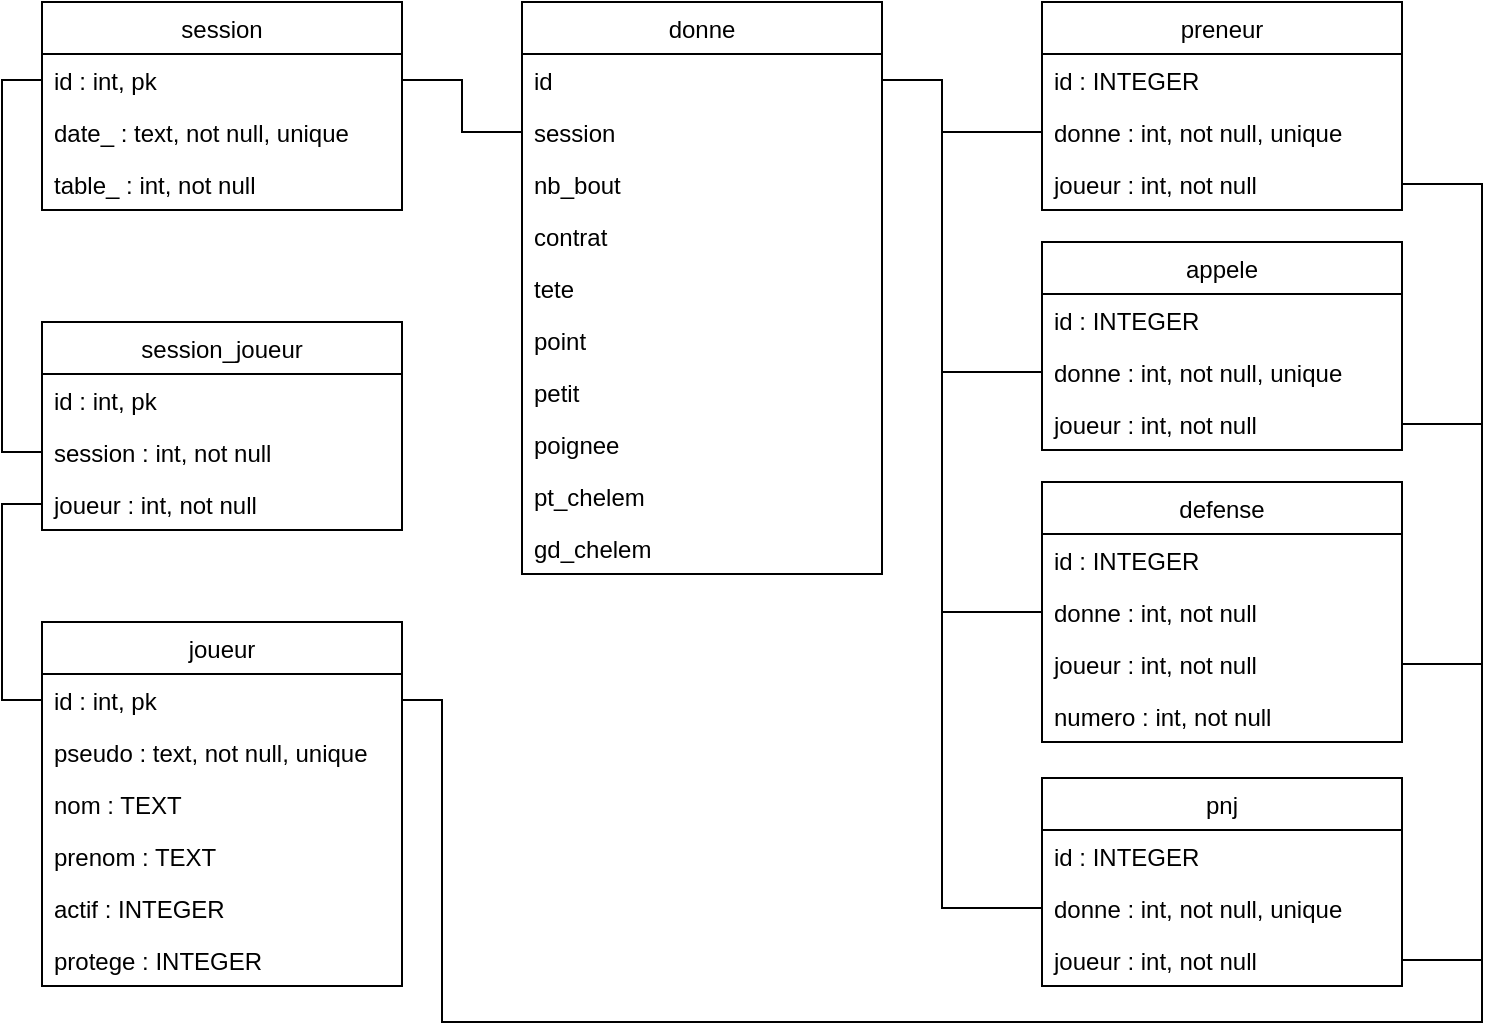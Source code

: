<mxfile version="17.1.0" type="github">
  <diagram name="Page-1" id="9f46799a-70d6-7492-0946-bef42562c5a5">
    <mxGraphModel dx="1422" dy="762" grid="1" gridSize="10" guides="1" tooltips="1" connect="1" arrows="1" fold="1" page="1" pageScale="1" pageWidth="1100" pageHeight="850" background="none" math="0" shadow="0">
      <root>
        <mxCell id="0" />
        <mxCell id="1" parent="0" />
        <mxCell id="dS_A8UG_13bQiKkwNJGA-1" value="session" style="swimlane;fontStyle=0;childLayout=stackLayout;horizontal=1;startSize=26;fillColor=none;horizontalStack=0;resizeParent=1;resizeParentMax=0;resizeLast=0;collapsible=1;marginBottom=0;" vertex="1" parent="1">
          <mxGeometry x="160" y="100" width="180" height="104" as="geometry" />
        </mxCell>
        <mxCell id="dS_A8UG_13bQiKkwNJGA-2" value="id : int, pk" style="text;strokeColor=none;fillColor=none;align=left;verticalAlign=top;spacingLeft=4;spacingRight=4;overflow=hidden;rotatable=0;points=[[0,0.5],[1,0.5]];portConstraint=eastwest;" vertex="1" parent="dS_A8UG_13bQiKkwNJGA-1">
          <mxGeometry y="26" width="180" height="26" as="geometry" />
        </mxCell>
        <mxCell id="dS_A8UG_13bQiKkwNJGA-3" value="date_ : text, not null, unique" style="text;strokeColor=none;fillColor=none;align=left;verticalAlign=top;spacingLeft=4;spacingRight=4;overflow=hidden;rotatable=0;points=[[0,0.5],[1,0.5]];portConstraint=eastwest;" vertex="1" parent="dS_A8UG_13bQiKkwNJGA-1">
          <mxGeometry y="52" width="180" height="26" as="geometry" />
        </mxCell>
        <mxCell id="dS_A8UG_13bQiKkwNJGA-4" value="table_ : int, not null" style="text;strokeColor=none;fillColor=none;align=left;verticalAlign=top;spacingLeft=4;spacingRight=4;overflow=hidden;rotatable=0;points=[[0,0.5],[1,0.5]];portConstraint=eastwest;" vertex="1" parent="dS_A8UG_13bQiKkwNJGA-1">
          <mxGeometry y="78" width="180" height="26" as="geometry" />
        </mxCell>
        <mxCell id="dS_A8UG_13bQiKkwNJGA-6" value="donne" style="swimlane;fontStyle=0;childLayout=stackLayout;horizontal=1;startSize=26;fillColor=none;horizontalStack=0;resizeParent=1;resizeParentMax=0;resizeLast=0;collapsible=1;marginBottom=0;" vertex="1" parent="1">
          <mxGeometry x="400" y="100" width="180" height="286" as="geometry" />
        </mxCell>
        <mxCell id="dS_A8UG_13bQiKkwNJGA-7" value="id" style="text;strokeColor=none;fillColor=none;align=left;verticalAlign=top;spacingLeft=4;spacingRight=4;overflow=hidden;rotatable=0;points=[[0,0.5],[1,0.5]];portConstraint=eastwest;" vertex="1" parent="dS_A8UG_13bQiKkwNJGA-6">
          <mxGeometry y="26" width="180" height="26" as="geometry" />
        </mxCell>
        <mxCell id="dS_A8UG_13bQiKkwNJGA-8" value="session" style="text;strokeColor=none;fillColor=none;align=left;verticalAlign=top;spacingLeft=4;spacingRight=4;overflow=hidden;rotatable=0;points=[[0,0.5],[1,0.5]];portConstraint=eastwest;" vertex="1" parent="dS_A8UG_13bQiKkwNJGA-6">
          <mxGeometry y="52" width="180" height="26" as="geometry" />
        </mxCell>
        <mxCell id="dS_A8UG_13bQiKkwNJGA-9" value="nb_bout" style="text;strokeColor=none;fillColor=none;align=left;verticalAlign=top;spacingLeft=4;spacingRight=4;overflow=hidden;rotatable=0;points=[[0,0.5],[1,0.5]];portConstraint=eastwest;" vertex="1" parent="dS_A8UG_13bQiKkwNJGA-6">
          <mxGeometry y="78" width="180" height="26" as="geometry" />
        </mxCell>
        <mxCell id="dS_A8UG_13bQiKkwNJGA-16" value="contrat" style="text;strokeColor=none;fillColor=none;align=left;verticalAlign=top;spacingLeft=4;spacingRight=4;overflow=hidden;rotatable=0;points=[[0,0.5],[1,0.5]];portConstraint=eastwest;" vertex="1" parent="dS_A8UG_13bQiKkwNJGA-6">
          <mxGeometry y="104" width="180" height="26" as="geometry" />
        </mxCell>
        <mxCell id="dS_A8UG_13bQiKkwNJGA-17" value="tete" style="text;strokeColor=none;fillColor=none;align=left;verticalAlign=top;spacingLeft=4;spacingRight=4;overflow=hidden;rotatable=0;points=[[0,0.5],[1,0.5]];portConstraint=eastwest;" vertex="1" parent="dS_A8UG_13bQiKkwNJGA-6">
          <mxGeometry y="130" width="180" height="26" as="geometry" />
        </mxCell>
        <mxCell id="dS_A8UG_13bQiKkwNJGA-18" value="point" style="text;strokeColor=none;fillColor=none;align=left;verticalAlign=top;spacingLeft=4;spacingRight=4;overflow=hidden;rotatable=0;points=[[0,0.5],[1,0.5]];portConstraint=eastwest;" vertex="1" parent="dS_A8UG_13bQiKkwNJGA-6">
          <mxGeometry y="156" width="180" height="26" as="geometry" />
        </mxCell>
        <mxCell id="dS_A8UG_13bQiKkwNJGA-19" value="petit" style="text;strokeColor=none;fillColor=none;align=left;verticalAlign=top;spacingLeft=4;spacingRight=4;overflow=hidden;rotatable=0;points=[[0,0.5],[1,0.5]];portConstraint=eastwest;" vertex="1" parent="dS_A8UG_13bQiKkwNJGA-6">
          <mxGeometry y="182" width="180" height="26" as="geometry" />
        </mxCell>
        <mxCell id="dS_A8UG_13bQiKkwNJGA-20" value="poignee" style="text;strokeColor=none;fillColor=none;align=left;verticalAlign=top;spacingLeft=4;spacingRight=4;overflow=hidden;rotatable=0;points=[[0,0.5],[1,0.5]];portConstraint=eastwest;" vertex="1" parent="dS_A8UG_13bQiKkwNJGA-6">
          <mxGeometry y="208" width="180" height="26" as="geometry" />
        </mxCell>
        <mxCell id="dS_A8UG_13bQiKkwNJGA-21" value="pt_chelem" style="text;strokeColor=none;fillColor=none;align=left;verticalAlign=top;spacingLeft=4;spacingRight=4;overflow=hidden;rotatable=0;points=[[0,0.5],[1,0.5]];portConstraint=eastwest;" vertex="1" parent="dS_A8UG_13bQiKkwNJGA-6">
          <mxGeometry y="234" width="180" height="26" as="geometry" />
        </mxCell>
        <mxCell id="dS_A8UG_13bQiKkwNJGA-22" value="gd_chelem" style="text;strokeColor=none;fillColor=none;align=left;verticalAlign=top;spacingLeft=4;spacingRight=4;overflow=hidden;rotatable=0;points=[[0,0.5],[1,0.5]];portConstraint=eastwest;" vertex="1" parent="dS_A8UG_13bQiKkwNJGA-6">
          <mxGeometry y="260" width="180" height="26" as="geometry" />
        </mxCell>
        <mxCell id="dS_A8UG_13bQiKkwNJGA-23" value="joueur" style="swimlane;fontStyle=0;childLayout=stackLayout;horizontal=1;startSize=26;fillColor=none;horizontalStack=0;resizeParent=1;resizeParentMax=0;resizeLast=0;collapsible=1;marginBottom=0;" vertex="1" parent="1">
          <mxGeometry x="160" y="410" width="180" height="182" as="geometry" />
        </mxCell>
        <mxCell id="dS_A8UG_13bQiKkwNJGA-24" value="id : int, pk" style="text;strokeColor=none;fillColor=none;align=left;verticalAlign=top;spacingLeft=4;spacingRight=4;overflow=hidden;rotatable=0;points=[[0,0.5],[1,0.5]];portConstraint=eastwest;" vertex="1" parent="dS_A8UG_13bQiKkwNJGA-23">
          <mxGeometry y="26" width="180" height="26" as="geometry" />
        </mxCell>
        <mxCell id="dS_A8UG_13bQiKkwNJGA-25" value="pseudo : text, not null, unique" style="text;strokeColor=none;fillColor=none;align=left;verticalAlign=top;spacingLeft=4;spacingRight=4;overflow=hidden;rotatable=0;points=[[0,0.5],[1,0.5]];portConstraint=eastwest;" vertex="1" parent="dS_A8UG_13bQiKkwNJGA-23">
          <mxGeometry y="52" width="180" height="26" as="geometry" />
        </mxCell>
        <mxCell id="dS_A8UG_13bQiKkwNJGA-26" value="nom : TEXT" style="text;strokeColor=none;fillColor=none;align=left;verticalAlign=top;spacingLeft=4;spacingRight=4;overflow=hidden;rotatable=0;points=[[0,0.5],[1,0.5]];portConstraint=eastwest;" vertex="1" parent="dS_A8UG_13bQiKkwNJGA-23">
          <mxGeometry y="78" width="180" height="26" as="geometry" />
        </mxCell>
        <mxCell id="dS_A8UG_13bQiKkwNJGA-27" value="prenom : TEXT" style="text;strokeColor=none;fillColor=none;align=left;verticalAlign=top;spacingLeft=4;spacingRight=4;overflow=hidden;rotatable=0;points=[[0,0.5],[1,0.5]];portConstraint=eastwest;" vertex="1" parent="dS_A8UG_13bQiKkwNJGA-23">
          <mxGeometry y="104" width="180" height="26" as="geometry" />
        </mxCell>
        <mxCell id="dS_A8UG_13bQiKkwNJGA-28" value="actif : INTEGER" style="text;strokeColor=none;fillColor=none;align=left;verticalAlign=top;spacingLeft=4;spacingRight=4;overflow=hidden;rotatable=0;points=[[0,0.5],[1,0.5]];portConstraint=eastwest;" vertex="1" parent="dS_A8UG_13bQiKkwNJGA-23">
          <mxGeometry y="130" width="180" height="26" as="geometry" />
        </mxCell>
        <mxCell id="dS_A8UG_13bQiKkwNJGA-29" value="protege : INTEGER" style="text;strokeColor=none;fillColor=none;align=left;verticalAlign=top;spacingLeft=4;spacingRight=4;overflow=hidden;rotatable=0;points=[[0,0.5],[1,0.5]];portConstraint=eastwest;" vertex="1" parent="dS_A8UG_13bQiKkwNJGA-23">
          <mxGeometry y="156" width="180" height="26" as="geometry" />
        </mxCell>
        <mxCell id="dS_A8UG_13bQiKkwNJGA-30" value="session_joueur" style="swimlane;fontStyle=0;childLayout=stackLayout;horizontal=1;startSize=26;fillColor=none;horizontalStack=0;resizeParent=1;resizeParentMax=0;resizeLast=0;collapsible=1;marginBottom=0;" vertex="1" parent="1">
          <mxGeometry x="160" y="260" width="180" height="104" as="geometry" />
        </mxCell>
        <mxCell id="dS_A8UG_13bQiKkwNJGA-31" value="id : int, pk" style="text;strokeColor=none;fillColor=none;align=left;verticalAlign=top;spacingLeft=4;spacingRight=4;overflow=hidden;rotatable=0;points=[[0,0.5],[1,0.5]];portConstraint=eastwest;" vertex="1" parent="dS_A8UG_13bQiKkwNJGA-30">
          <mxGeometry y="26" width="180" height="26" as="geometry" />
        </mxCell>
        <mxCell id="dS_A8UG_13bQiKkwNJGA-32" value="session : int, not null" style="text;strokeColor=none;fillColor=none;align=left;verticalAlign=top;spacingLeft=4;spacingRight=4;overflow=hidden;rotatable=0;points=[[0,0.5],[1,0.5]];portConstraint=eastwest;" vertex="1" parent="dS_A8UG_13bQiKkwNJGA-30">
          <mxGeometry y="52" width="180" height="26" as="geometry" />
        </mxCell>
        <mxCell id="dS_A8UG_13bQiKkwNJGA-33" value="joueur : int, not null" style="text;strokeColor=none;fillColor=none;align=left;verticalAlign=top;spacingLeft=4;spacingRight=4;overflow=hidden;rotatable=0;points=[[0,0.5],[1,0.5]];portConstraint=eastwest;" vertex="1" parent="dS_A8UG_13bQiKkwNJGA-30">
          <mxGeometry y="78" width="180" height="26" as="geometry" />
        </mxCell>
        <mxCell id="dS_A8UG_13bQiKkwNJGA-34" style="edgeStyle=orthogonalEdgeStyle;rounded=0;orthogonalLoop=1;jettySize=auto;html=1;exitX=0;exitY=0.5;exitDx=0;exitDy=0;entryX=0;entryY=0.5;entryDx=0;entryDy=0;endArrow=none;endFill=0;" edge="1" parent="1" source="dS_A8UG_13bQiKkwNJGA-2" target="dS_A8UG_13bQiKkwNJGA-32">
          <mxGeometry relative="1" as="geometry" />
        </mxCell>
        <mxCell id="dS_A8UG_13bQiKkwNJGA-35" style="edgeStyle=orthogonalEdgeStyle;rounded=0;orthogonalLoop=1;jettySize=auto;html=1;exitX=0;exitY=0.5;exitDx=0;exitDy=0;entryX=0;entryY=0.5;entryDx=0;entryDy=0;endArrow=none;endFill=0;" edge="1" parent="1" source="dS_A8UG_13bQiKkwNJGA-24" target="dS_A8UG_13bQiKkwNJGA-33">
          <mxGeometry relative="1" as="geometry" />
        </mxCell>
        <mxCell id="dS_A8UG_13bQiKkwNJGA-36" style="edgeStyle=orthogonalEdgeStyle;rounded=0;orthogonalLoop=1;jettySize=auto;html=1;exitX=1;exitY=0.5;exitDx=0;exitDy=0;entryX=0;entryY=0.5;entryDx=0;entryDy=0;endArrow=none;endFill=0;" edge="1" parent="1" source="dS_A8UG_13bQiKkwNJGA-2" target="dS_A8UG_13bQiKkwNJGA-8">
          <mxGeometry relative="1" as="geometry" />
        </mxCell>
        <mxCell id="dS_A8UG_13bQiKkwNJGA-37" value="preneur" style="swimlane;fontStyle=0;childLayout=stackLayout;horizontal=1;startSize=26;fillColor=none;horizontalStack=0;resizeParent=1;resizeParentMax=0;resizeLast=0;collapsible=1;marginBottom=0;" vertex="1" parent="1">
          <mxGeometry x="660" y="100" width="180" height="104" as="geometry" />
        </mxCell>
        <mxCell id="dS_A8UG_13bQiKkwNJGA-38" value="id : INTEGER" style="text;strokeColor=none;fillColor=none;align=left;verticalAlign=top;spacingLeft=4;spacingRight=4;overflow=hidden;rotatable=0;points=[[0,0.5],[1,0.5]];portConstraint=eastwest;" vertex="1" parent="dS_A8UG_13bQiKkwNJGA-37">
          <mxGeometry y="26" width="180" height="26" as="geometry" />
        </mxCell>
        <mxCell id="dS_A8UG_13bQiKkwNJGA-39" value="donne : int, not null, unique" style="text;strokeColor=none;fillColor=none;align=left;verticalAlign=top;spacingLeft=4;spacingRight=4;overflow=hidden;rotatable=0;points=[[0,0.5],[1,0.5]];portConstraint=eastwest;" vertex="1" parent="dS_A8UG_13bQiKkwNJGA-37">
          <mxGeometry y="52" width="180" height="26" as="geometry" />
        </mxCell>
        <mxCell id="dS_A8UG_13bQiKkwNJGA-40" value="joueur : int, not null" style="text;strokeColor=none;fillColor=none;align=left;verticalAlign=top;spacingLeft=4;spacingRight=4;overflow=hidden;rotatable=0;points=[[0,0.5],[1,0.5]];portConstraint=eastwest;" vertex="1" parent="dS_A8UG_13bQiKkwNJGA-37">
          <mxGeometry y="78" width="180" height="26" as="geometry" />
        </mxCell>
        <mxCell id="dS_A8UG_13bQiKkwNJGA-41" style="edgeStyle=orthogonalEdgeStyle;rounded=0;orthogonalLoop=1;jettySize=auto;html=1;exitX=1;exitY=0.5;exitDx=0;exitDy=0;entryX=0;entryY=0.5;entryDx=0;entryDy=0;endArrow=none;endFill=0;" edge="1" parent="1" source="dS_A8UG_13bQiKkwNJGA-7" target="dS_A8UG_13bQiKkwNJGA-39">
          <mxGeometry relative="1" as="geometry">
            <Array as="points">
              <mxPoint x="610" y="139" />
              <mxPoint x="610" y="165" />
            </Array>
          </mxGeometry>
        </mxCell>
        <mxCell id="dS_A8UG_13bQiKkwNJGA-42" value="appele" style="swimlane;fontStyle=0;childLayout=stackLayout;horizontal=1;startSize=26;fillColor=none;horizontalStack=0;resizeParent=1;resizeParentMax=0;resizeLast=0;collapsible=1;marginBottom=0;" vertex="1" parent="1">
          <mxGeometry x="660" y="220" width="180" height="104" as="geometry" />
        </mxCell>
        <mxCell id="dS_A8UG_13bQiKkwNJGA-43" value="id : INTEGER" style="text;strokeColor=none;fillColor=none;align=left;verticalAlign=top;spacingLeft=4;spacingRight=4;overflow=hidden;rotatable=0;points=[[0,0.5],[1,0.5]];portConstraint=eastwest;" vertex="1" parent="dS_A8UG_13bQiKkwNJGA-42">
          <mxGeometry y="26" width="180" height="26" as="geometry" />
        </mxCell>
        <mxCell id="dS_A8UG_13bQiKkwNJGA-44" value="donne : int, not null, unique" style="text;strokeColor=none;fillColor=none;align=left;verticalAlign=top;spacingLeft=4;spacingRight=4;overflow=hidden;rotatable=0;points=[[0,0.5],[1,0.5]];portConstraint=eastwest;" vertex="1" parent="dS_A8UG_13bQiKkwNJGA-42">
          <mxGeometry y="52" width="180" height="26" as="geometry" />
        </mxCell>
        <mxCell id="dS_A8UG_13bQiKkwNJGA-45" value="joueur : int, not null" style="text;strokeColor=none;fillColor=none;align=left;verticalAlign=top;spacingLeft=4;spacingRight=4;overflow=hidden;rotatable=0;points=[[0,0.5],[1,0.5]];portConstraint=eastwest;" vertex="1" parent="dS_A8UG_13bQiKkwNJGA-42">
          <mxGeometry y="78" width="180" height="26" as="geometry" />
        </mxCell>
        <mxCell id="dS_A8UG_13bQiKkwNJGA-46" style="edgeStyle=orthogonalEdgeStyle;rounded=0;orthogonalLoop=1;jettySize=auto;html=1;exitX=1;exitY=0.5;exitDx=0;exitDy=0;entryX=0;entryY=0.5;entryDx=0;entryDy=0;endArrow=none;endFill=0;" edge="1" parent="1" source="dS_A8UG_13bQiKkwNJGA-7" target="dS_A8UG_13bQiKkwNJGA-44">
          <mxGeometry relative="1" as="geometry">
            <Array as="points">
              <mxPoint x="610" y="139" />
              <mxPoint x="610" y="285" />
            </Array>
          </mxGeometry>
        </mxCell>
        <mxCell id="dS_A8UG_13bQiKkwNJGA-47" value="defense" style="swimlane;fontStyle=0;childLayout=stackLayout;horizontal=1;startSize=26;fillColor=none;horizontalStack=0;resizeParent=1;resizeParentMax=0;resizeLast=0;collapsible=1;marginBottom=0;" vertex="1" parent="1">
          <mxGeometry x="660" y="340" width="180" height="130" as="geometry" />
        </mxCell>
        <mxCell id="dS_A8UG_13bQiKkwNJGA-48" value="id : INTEGER" style="text;strokeColor=none;fillColor=none;align=left;verticalAlign=top;spacingLeft=4;spacingRight=4;overflow=hidden;rotatable=0;points=[[0,0.5],[1,0.5]];portConstraint=eastwest;" vertex="1" parent="dS_A8UG_13bQiKkwNJGA-47">
          <mxGeometry y="26" width="180" height="26" as="geometry" />
        </mxCell>
        <mxCell id="dS_A8UG_13bQiKkwNJGA-49" value="donne : int, not null" style="text;strokeColor=none;fillColor=none;align=left;verticalAlign=top;spacingLeft=4;spacingRight=4;overflow=hidden;rotatable=0;points=[[0,0.5],[1,0.5]];portConstraint=eastwest;" vertex="1" parent="dS_A8UG_13bQiKkwNJGA-47">
          <mxGeometry y="52" width="180" height="26" as="geometry" />
        </mxCell>
        <mxCell id="dS_A8UG_13bQiKkwNJGA-50" value="joueur : int, not null" style="text;strokeColor=none;fillColor=none;align=left;verticalAlign=top;spacingLeft=4;spacingRight=4;overflow=hidden;rotatable=0;points=[[0,0.5],[1,0.5]];portConstraint=eastwest;" vertex="1" parent="dS_A8UG_13bQiKkwNJGA-47">
          <mxGeometry y="78" width="180" height="26" as="geometry" />
        </mxCell>
        <mxCell id="dS_A8UG_13bQiKkwNJGA-51" value="numero : int, not null" style="text;strokeColor=none;fillColor=none;align=left;verticalAlign=top;spacingLeft=4;spacingRight=4;overflow=hidden;rotatable=0;points=[[0,0.5],[1,0.5]];portConstraint=eastwest;" vertex="1" parent="dS_A8UG_13bQiKkwNJGA-47">
          <mxGeometry y="104" width="180" height="26" as="geometry" />
        </mxCell>
        <mxCell id="dS_A8UG_13bQiKkwNJGA-52" value="pnj" style="swimlane;fontStyle=0;childLayout=stackLayout;horizontal=1;startSize=26;fillColor=none;horizontalStack=0;resizeParent=1;resizeParentMax=0;resizeLast=0;collapsible=1;marginBottom=0;" vertex="1" parent="1">
          <mxGeometry x="660" y="488" width="180" height="104" as="geometry" />
        </mxCell>
        <mxCell id="dS_A8UG_13bQiKkwNJGA-53" value="id : INTEGER" style="text;strokeColor=none;fillColor=none;align=left;verticalAlign=top;spacingLeft=4;spacingRight=4;overflow=hidden;rotatable=0;points=[[0,0.5],[1,0.5]];portConstraint=eastwest;" vertex="1" parent="dS_A8UG_13bQiKkwNJGA-52">
          <mxGeometry y="26" width="180" height="26" as="geometry" />
        </mxCell>
        <mxCell id="dS_A8UG_13bQiKkwNJGA-54" value="donne : int, not null, unique" style="text;strokeColor=none;fillColor=none;align=left;verticalAlign=top;spacingLeft=4;spacingRight=4;overflow=hidden;rotatable=0;points=[[0,0.5],[1,0.5]];portConstraint=eastwest;" vertex="1" parent="dS_A8UG_13bQiKkwNJGA-52">
          <mxGeometry y="52" width="180" height="26" as="geometry" />
        </mxCell>
        <mxCell id="dS_A8UG_13bQiKkwNJGA-55" value="joueur : int, not null" style="text;strokeColor=none;fillColor=none;align=left;verticalAlign=top;spacingLeft=4;spacingRight=4;overflow=hidden;rotatable=0;points=[[0,0.5],[1,0.5]];portConstraint=eastwest;" vertex="1" parent="dS_A8UG_13bQiKkwNJGA-52">
          <mxGeometry y="78" width="180" height="26" as="geometry" />
        </mxCell>
        <mxCell id="dS_A8UG_13bQiKkwNJGA-56" style="edgeStyle=orthogonalEdgeStyle;rounded=0;orthogonalLoop=1;jettySize=auto;html=1;exitX=1;exitY=0.5;exitDx=0;exitDy=0;entryX=0;entryY=0.5;entryDx=0;entryDy=0;endArrow=none;endFill=0;" edge="1" parent="1" source="dS_A8UG_13bQiKkwNJGA-7" target="dS_A8UG_13bQiKkwNJGA-49">
          <mxGeometry relative="1" as="geometry">
            <Array as="points">
              <mxPoint x="610" y="139" />
              <mxPoint x="610" y="405" />
            </Array>
          </mxGeometry>
        </mxCell>
        <mxCell id="dS_A8UG_13bQiKkwNJGA-57" style="edgeStyle=orthogonalEdgeStyle;rounded=0;orthogonalLoop=1;jettySize=auto;html=1;exitX=1;exitY=0.5;exitDx=0;exitDy=0;entryX=0;entryY=0.5;entryDx=0;entryDy=0;endArrow=none;endFill=0;" edge="1" parent="1" source="dS_A8UG_13bQiKkwNJGA-7" target="dS_A8UG_13bQiKkwNJGA-54">
          <mxGeometry relative="1" as="geometry">
            <Array as="points">
              <mxPoint x="610" y="139" />
              <mxPoint x="610" y="553" />
            </Array>
          </mxGeometry>
        </mxCell>
        <mxCell id="dS_A8UG_13bQiKkwNJGA-58" style="edgeStyle=orthogonalEdgeStyle;rounded=0;orthogonalLoop=1;jettySize=auto;html=1;exitX=1;exitY=0.5;exitDx=0;exitDy=0;entryX=1;entryY=0.5;entryDx=0;entryDy=0;endArrow=none;endFill=0;" edge="1" parent="1" source="dS_A8UG_13bQiKkwNJGA-40" target="dS_A8UG_13bQiKkwNJGA-24">
          <mxGeometry relative="1" as="geometry">
            <Array as="points">
              <mxPoint x="880" y="191" />
              <mxPoint x="880" y="610" />
              <mxPoint x="360" y="610" />
              <mxPoint x="360" y="449" />
            </Array>
          </mxGeometry>
        </mxCell>
        <mxCell id="dS_A8UG_13bQiKkwNJGA-59" style="edgeStyle=orthogonalEdgeStyle;rounded=0;orthogonalLoop=1;jettySize=auto;html=1;exitX=1;exitY=0.5;exitDx=0;exitDy=0;entryX=1;entryY=0.5;entryDx=0;entryDy=0;endArrow=none;endFill=0;" edge="1" parent="1" source="dS_A8UG_13bQiKkwNJGA-45" target="dS_A8UG_13bQiKkwNJGA-24">
          <mxGeometry relative="1" as="geometry">
            <Array as="points">
              <mxPoint x="880" y="311" />
              <mxPoint x="880" y="610" />
              <mxPoint x="360" y="610" />
              <mxPoint x="360" y="449" />
            </Array>
          </mxGeometry>
        </mxCell>
        <mxCell id="dS_A8UG_13bQiKkwNJGA-60" style="edgeStyle=orthogonalEdgeStyle;rounded=0;orthogonalLoop=1;jettySize=auto;html=1;exitX=1;exitY=0.5;exitDx=0;exitDy=0;entryX=1;entryY=0.5;entryDx=0;entryDy=0;endArrow=none;endFill=0;" edge="1" parent="1" source="dS_A8UG_13bQiKkwNJGA-50" target="dS_A8UG_13bQiKkwNJGA-24">
          <mxGeometry relative="1" as="geometry">
            <Array as="points">
              <mxPoint x="880" y="431" />
              <mxPoint x="880" y="610" />
              <mxPoint x="360" y="610" />
              <mxPoint x="360" y="449" />
            </Array>
          </mxGeometry>
        </mxCell>
        <mxCell id="dS_A8UG_13bQiKkwNJGA-61" style="edgeStyle=orthogonalEdgeStyle;rounded=0;orthogonalLoop=1;jettySize=auto;html=1;exitX=1;exitY=0.5;exitDx=0;exitDy=0;entryX=1;entryY=0.5;entryDx=0;entryDy=0;endArrow=none;endFill=0;" edge="1" parent="1" source="dS_A8UG_13bQiKkwNJGA-55" target="dS_A8UG_13bQiKkwNJGA-24">
          <mxGeometry relative="1" as="geometry">
            <Array as="points">
              <mxPoint x="880" y="579" />
              <mxPoint x="880" y="610" />
              <mxPoint x="360" y="610" />
              <mxPoint x="360" y="449" />
            </Array>
          </mxGeometry>
        </mxCell>
      </root>
    </mxGraphModel>
  </diagram>
</mxfile>
